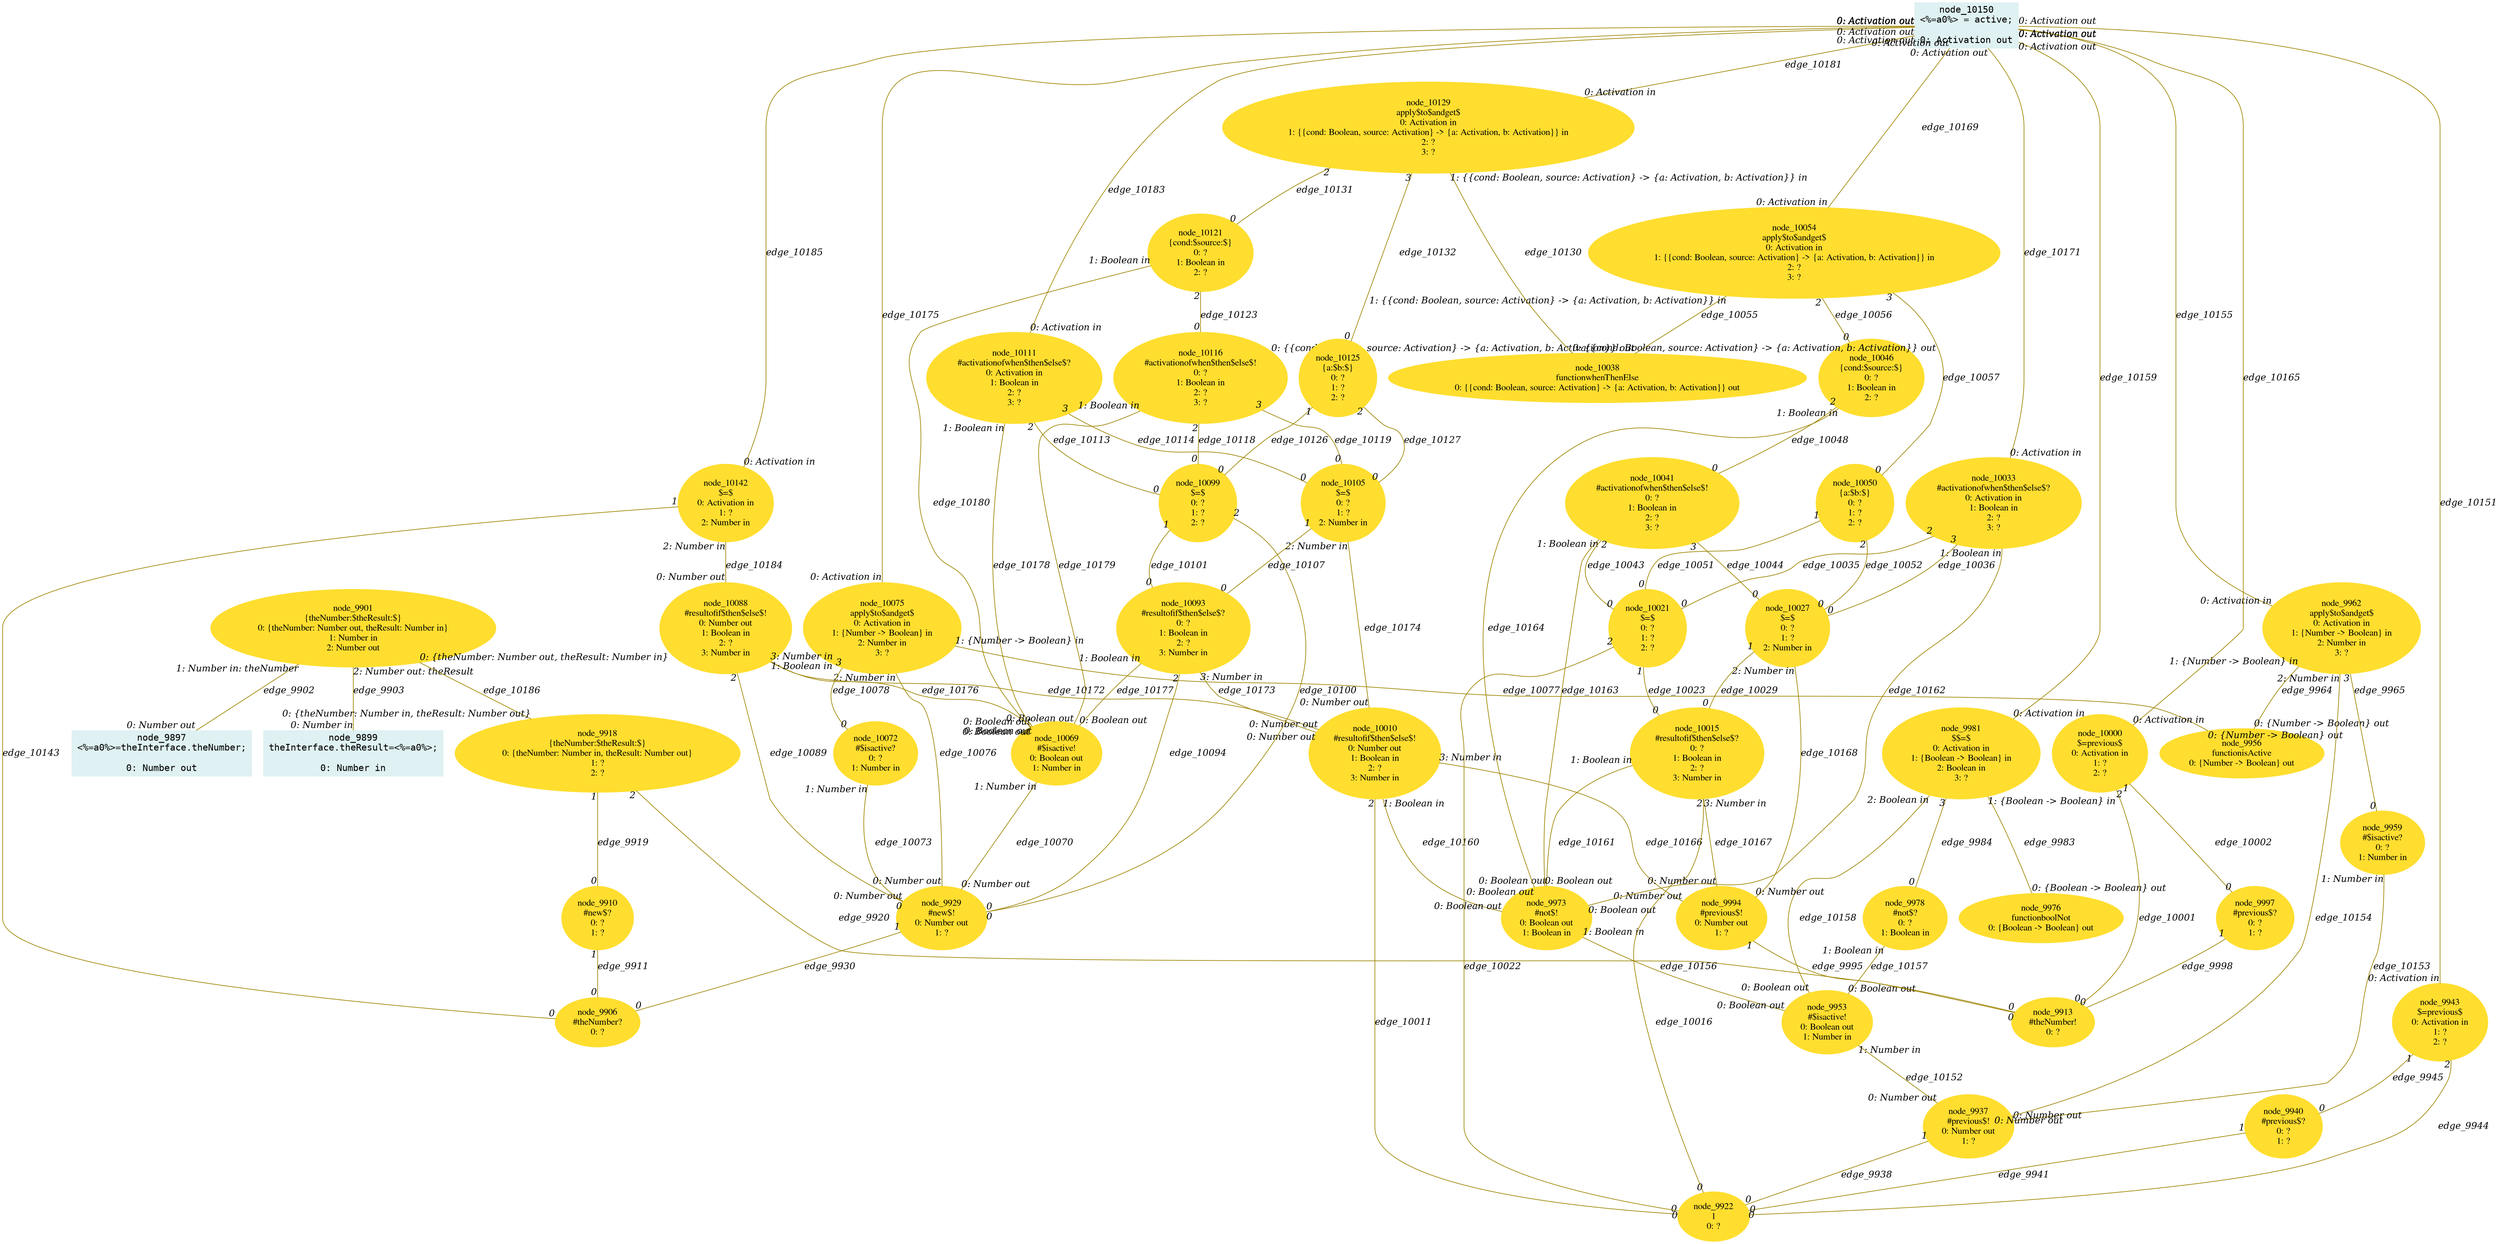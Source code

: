 digraph g{node_9897 [shape="box", style="filled", color="#dff1f2", fontname="Courier", label="node_9897
<%=a0%>=theInterface.theNumber;

0: Number out" ]
node_9899 [shape="box", style="filled", color="#dff1f2", fontname="Courier", label="node_9899
theInterface.theResult=<%=a0%>;

0: Number in" ]
node_9901 [shape="ellipse", style="filled", color="#ffde2f", fontname="Times", label="node_9901
{theNumber:$theResult:$}
0: {theNumber: Number out, theResult: Number in}
1: Number in
2: Number out" ]
node_9906 [shape="ellipse", style="filled", color="#ffde2f", fontname="Times", label="node_9906
#theNumber?
0: ?" ]
node_9910 [shape="ellipse", style="filled", color="#ffde2f", fontname="Times", label="node_9910
#new$?
0: ?
1: ?" ]
node_9913 [shape="ellipse", style="filled", color="#ffde2f", fontname="Times", label="node_9913
#theNumber!
0: ?" ]
node_9918 [shape="ellipse", style="filled", color="#ffde2f", fontname="Times", label="node_9918
{theNumber:$theResult:$}
0: {theNumber: Number in, theResult: Number out}
1: ?
2: ?" ]
node_9922 [shape="ellipse", style="filled", color="#ffde2f", fontname="Times", label="node_9922
1
0: ?" ]
node_9929 [shape="ellipse", style="filled", color="#ffde2f", fontname="Times", label="node_9929
#new$!
0: Number out
1: ?" ]
node_9937 [shape="ellipse", style="filled", color="#ffde2f", fontname="Times", label="node_9937
#previous$!
0: Number out
1: ?" ]
node_9940 [shape="ellipse", style="filled", color="#ffde2f", fontname="Times", label="node_9940
#previous$?
0: ?
1: ?" ]
node_9943 [shape="ellipse", style="filled", color="#ffde2f", fontname="Times", label="node_9943
$=previous$
0: Activation in
1: ?
2: ?" ]
node_9953 [shape="ellipse", style="filled", color="#ffde2f", fontname="Times", label="node_9953
#$isactive!
0: Boolean out
1: Number in" ]
node_9956 [shape="ellipse", style="filled", color="#ffde2f", fontname="Times", label="node_9956
functionisActive
0: {Number -> Boolean} out" ]
node_9959 [shape="ellipse", style="filled", color="#ffde2f", fontname="Times", label="node_9959
#$isactive?
0: ?
1: Number in" ]
node_9962 [shape="ellipse", style="filled", color="#ffde2f", fontname="Times", label="node_9962
apply$to$andget$
0: Activation in
1: {Number -> Boolean} in
2: Number in
3: ?" ]
node_9973 [shape="ellipse", style="filled", color="#ffde2f", fontname="Times", label="node_9973
#not$!
0: Boolean out
1: Boolean in" ]
node_9976 [shape="ellipse", style="filled", color="#ffde2f", fontname="Times", label="node_9976
functionboolNot
0: {Boolean -> Boolean} out" ]
node_9978 [shape="ellipse", style="filled", color="#ffde2f", fontname="Times", label="node_9978
#not$?
0: ?
1: Boolean in" ]
node_9981 [shape="ellipse", style="filled", color="#ffde2f", fontname="Times", label="node_9981
$$=$
0: Activation in
1: {Boolean -> Boolean} in
2: Boolean in
3: ?" ]
node_9994 [shape="ellipse", style="filled", color="#ffde2f", fontname="Times", label="node_9994
#previous$!
0: Number out
1: ?" ]
node_9997 [shape="ellipse", style="filled", color="#ffde2f", fontname="Times", label="node_9997
#previous$?
0: ?
1: ?" ]
node_10000 [shape="ellipse", style="filled", color="#ffde2f", fontname="Times", label="node_10000
$=previous$
0: Activation in
1: ?
2: ?" ]
node_10010 [shape="ellipse", style="filled", color="#ffde2f", fontname="Times", label="node_10010
#resultofif$then$else$!
0: Number out
1: Boolean in
2: ?
3: Number in" ]
node_10015 [shape="ellipse", style="filled", color="#ffde2f", fontname="Times", label="node_10015
#resultofif$then$else$?
0: ?
1: Boolean in
2: ?
3: Number in" ]
node_10021 [shape="ellipse", style="filled", color="#ffde2f", fontname="Times", label="node_10021
$=$
0: ?
1: ?
2: ?" ]
node_10027 [shape="ellipse", style="filled", color="#ffde2f", fontname="Times", label="node_10027
$=$
0: ?
1: ?
2: Number in" ]
node_10033 [shape="ellipse", style="filled", color="#ffde2f", fontname="Times", label="node_10033
#activationofwhen$then$else$?
0: Activation in
1: Boolean in
2: ?
3: ?" ]
node_10038 [shape="ellipse", style="filled", color="#ffde2f", fontname="Times", label="node_10038
functionwhenThenElse
0: {{cond: Boolean, source: Activation} -> {a: Activation, b: Activation}} out" ]
node_10041 [shape="ellipse", style="filled", color="#ffde2f", fontname="Times", label="node_10041
#activationofwhen$then$else$!
0: ?
1: Boolean in
2: ?
3: ?" ]
node_10046 [shape="ellipse", style="filled", color="#ffde2f", fontname="Times", label="node_10046
{cond:$source:$}
0: ?
1: Boolean in
2: ?" ]
node_10050 [shape="ellipse", style="filled", color="#ffde2f", fontname="Times", label="node_10050
{a:$b:$}
0: ?
1: ?
2: ?" ]
node_10054 [shape="ellipse", style="filled", color="#ffde2f", fontname="Times", label="node_10054
apply$to$andget$
0: Activation in
1: {{cond: Boolean, source: Activation} -> {a: Activation, b: Activation}} in
2: ?
3: ?" ]
node_10069 [shape="ellipse", style="filled", color="#ffde2f", fontname="Times", label="node_10069
#$isactive!
0: Boolean out
1: Number in" ]
node_10072 [shape="ellipse", style="filled", color="#ffde2f", fontname="Times", label="node_10072
#$isactive?
0: ?
1: Number in" ]
node_10075 [shape="ellipse", style="filled", color="#ffde2f", fontname="Times", label="node_10075
apply$to$andget$
0: Activation in
1: {Number -> Boolean} in
2: Number in
3: ?" ]
node_10088 [shape="ellipse", style="filled", color="#ffde2f", fontname="Times", label="node_10088
#resultofif$then$else$!
0: Number out
1: Boolean in
2: ?
3: Number in" ]
node_10093 [shape="ellipse", style="filled", color="#ffde2f", fontname="Times", label="node_10093
#resultofif$then$else$?
0: ?
1: Boolean in
2: ?
3: Number in" ]
node_10099 [shape="ellipse", style="filled", color="#ffde2f", fontname="Times", label="node_10099
$=$
0: ?
1: ?
2: ?" ]
node_10105 [shape="ellipse", style="filled", color="#ffde2f", fontname="Times", label="node_10105
$=$
0: ?
1: ?
2: Number in" ]
node_10111 [shape="ellipse", style="filled", color="#ffde2f", fontname="Times", label="node_10111
#activationofwhen$then$else$?
0: Activation in
1: Boolean in
2: ?
3: ?" ]
node_10116 [shape="ellipse", style="filled", color="#ffde2f", fontname="Times", label="node_10116
#activationofwhen$then$else$!
0: ?
1: Boolean in
2: ?
3: ?" ]
node_10121 [shape="ellipse", style="filled", color="#ffde2f", fontname="Times", label="node_10121
{cond:$source:$}
0: ?
1: Boolean in
2: ?" ]
node_10125 [shape="ellipse", style="filled", color="#ffde2f", fontname="Times", label="node_10125
{a:$b:$}
0: ?
1: ?
2: ?" ]
node_10129 [shape="ellipse", style="filled", color="#ffde2f", fontname="Times", label="node_10129
apply$to$andget$
0: Activation in
1: {{cond: Boolean, source: Activation} -> {a: Activation, b: Activation}} in
2: ?
3: ?" ]
node_10142 [shape="ellipse", style="filled", color="#ffde2f", fontname="Times", label="node_10142
$=$
0: Activation in
1: ?
2: Number in" ]
node_10150 [shape="box", style="filled", color="#dff1f2", fontname="Courier", label="node_10150
<%=a0%> = active;

0: Activation out" ]
node_9901 -> node_9897 [dir=none, arrowHead=none, fontname="Times-Italic", arrowsize=1, color="#9d8400", label="edge_9902",  headlabel="0: Number out", taillabel="1: Number in: theNumber" ]
node_9901 -> node_9899 [dir=none, arrowHead=none, fontname="Times-Italic", arrowsize=1, color="#9d8400", label="edge_9903",  headlabel="0: Number in", taillabel="2: Number out: theResult" ]
node_9910 -> node_9906 [dir=none, arrowHead=none, fontname="Times-Italic", arrowsize=1, color="#9d8400", label="edge_9911",  headlabel="0", taillabel="1" ]
node_9918 -> node_9910 [dir=none, arrowHead=none, fontname="Times-Italic", arrowsize=1, color="#9d8400", label="edge_9919",  headlabel="0", taillabel="1" ]
node_9918 -> node_9913 [dir=none, arrowHead=none, fontname="Times-Italic", arrowsize=1, color="#9d8400", label="edge_9920",  headlabel="0", taillabel="2" ]
node_9929 -> node_9906 [dir=none, arrowHead=none, fontname="Times-Italic", arrowsize=1, color="#9d8400", label="edge_9930",  headlabel="0", taillabel="1" ]
node_9937 -> node_9922 [dir=none, arrowHead=none, fontname="Times-Italic", arrowsize=1, color="#9d8400", label="edge_9938",  headlabel="0", taillabel="1" ]
node_9940 -> node_9922 [dir=none, arrowHead=none, fontname="Times-Italic", arrowsize=1, color="#9d8400", label="edge_9941",  headlabel="0", taillabel="1" ]
node_9943 -> node_9922 [dir=none, arrowHead=none, fontname="Times-Italic", arrowsize=1, color="#9d8400", label="edge_9944",  headlabel="0", taillabel="2" ]
node_9943 -> node_9940 [dir=none, arrowHead=none, fontname="Times-Italic", arrowsize=1, color="#9d8400", label="edge_9945",  headlabel="0", taillabel="1" ]
node_9962 -> node_9956 [dir=none, arrowHead=none, fontname="Times-Italic", arrowsize=1, color="#9d8400", label="edge_9964",  headlabel="0: {Number -> Boolean} out", taillabel="1: {Number -> Boolean} in" ]
node_9962 -> node_9959 [dir=none, arrowHead=none, fontname="Times-Italic", arrowsize=1, color="#9d8400", label="edge_9965",  headlabel="0", taillabel="3" ]
node_9981 -> node_9976 [dir=none, arrowHead=none, fontname="Times-Italic", arrowsize=1, color="#9d8400", label="edge_9983",  headlabel="0: {Boolean -> Boolean} out", taillabel="1: {Boolean -> Boolean} in" ]
node_9981 -> node_9978 [dir=none, arrowHead=none, fontname="Times-Italic", arrowsize=1, color="#9d8400", label="edge_9984",  headlabel="0", taillabel="3" ]
node_9994 -> node_9913 [dir=none, arrowHead=none, fontname="Times-Italic", arrowsize=1, color="#9d8400", label="edge_9995",  headlabel="0", taillabel="1" ]
node_9997 -> node_9913 [dir=none, arrowHead=none, fontname="Times-Italic", arrowsize=1, color="#9d8400", label="edge_9998",  headlabel="0", taillabel="1" ]
node_10000 -> node_9913 [dir=none, arrowHead=none, fontname="Times-Italic", arrowsize=1, color="#9d8400", label="edge_10001",  headlabel="0", taillabel="2" ]
node_10000 -> node_9997 [dir=none, arrowHead=none, fontname="Times-Italic", arrowsize=1, color="#9d8400", label="edge_10002",  headlabel="0", taillabel="1" ]
node_10010 -> node_9922 [dir=none, arrowHead=none, fontname="Times-Italic", arrowsize=1, color="#9d8400", label="edge_10011",  headlabel="0", taillabel="2" ]
node_10015 -> node_9922 [dir=none, arrowHead=none, fontname="Times-Italic", arrowsize=1, color="#9d8400", label="edge_10016",  headlabel="0", taillabel="2" ]
node_10021 -> node_9922 [dir=none, arrowHead=none, fontname="Times-Italic", arrowsize=1, color="#9d8400", label="edge_10022",  headlabel="0", taillabel="2" ]
node_10021 -> node_10015 [dir=none, arrowHead=none, fontname="Times-Italic", arrowsize=1, color="#9d8400", label="edge_10023",  headlabel="0", taillabel="1" ]
node_10027 -> node_10015 [dir=none, arrowHead=none, fontname="Times-Italic", arrowsize=1, color="#9d8400", label="edge_10029",  headlabel="0", taillabel="1" ]
node_10033 -> node_10021 [dir=none, arrowHead=none, fontname="Times-Italic", arrowsize=1, color="#9d8400", label="edge_10035",  headlabel="0", taillabel="2" ]
node_10033 -> node_10027 [dir=none, arrowHead=none, fontname="Times-Italic", arrowsize=1, color="#9d8400", label="edge_10036",  headlabel="0", taillabel="3" ]
node_10041 -> node_10021 [dir=none, arrowHead=none, fontname="Times-Italic", arrowsize=1, color="#9d8400", label="edge_10043",  headlabel="0", taillabel="2" ]
node_10041 -> node_10027 [dir=none, arrowHead=none, fontname="Times-Italic", arrowsize=1, color="#9d8400", label="edge_10044",  headlabel="0", taillabel="3" ]
node_10046 -> node_10041 [dir=none, arrowHead=none, fontname="Times-Italic", arrowsize=1, color="#9d8400", label="edge_10048",  headlabel="0", taillabel="2" ]
node_10050 -> node_10021 [dir=none, arrowHead=none, fontname="Times-Italic", arrowsize=1, color="#9d8400", label="edge_10051",  headlabel="0", taillabel="1" ]
node_10050 -> node_10027 [dir=none, arrowHead=none, fontname="Times-Italic", arrowsize=1, color="#9d8400", label="edge_10052",  headlabel="0", taillabel="2" ]
node_10054 -> node_10038 [dir=none, arrowHead=none, fontname="Times-Italic", arrowsize=1, color="#9d8400", label="edge_10055",  headlabel="0: {{cond: Boolean, source: Activation} -> {a: Activation, b: Activation}} out", taillabel="1: {{cond: Boolean, source: Activation} -> {a: Activation, b: Activation}} in" ]
node_10054 -> node_10046 [dir=none, arrowHead=none, fontname="Times-Italic", arrowsize=1, color="#9d8400", label="edge_10056",  headlabel="0", taillabel="2" ]
node_10054 -> node_10050 [dir=none, arrowHead=none, fontname="Times-Italic", arrowsize=1, color="#9d8400", label="edge_10057",  headlabel="0", taillabel="3" ]
node_10069 -> node_9929 [dir=none, arrowHead=none, fontname="Times-Italic", arrowsize=1, color="#9d8400", label="edge_10070",  headlabel="0: Number out", taillabel="1: Number in" ]
node_10072 -> node_9929 [dir=none, arrowHead=none, fontname="Times-Italic", arrowsize=1, color="#9d8400", label="edge_10073",  headlabel="0: Number out", taillabel="1: Number in" ]
node_10075 -> node_9929 [dir=none, arrowHead=none, fontname="Times-Italic", arrowsize=1, color="#9d8400", label="edge_10076",  headlabel="0: Number out", taillabel="2: Number in" ]
node_10075 -> node_9956 [dir=none, arrowHead=none, fontname="Times-Italic", arrowsize=1, color="#9d8400", label="edge_10077",  headlabel="0: {Number -> Boolean} out", taillabel="1: {Number -> Boolean} in" ]
node_10075 -> node_10072 [dir=none, arrowHead=none, fontname="Times-Italic", arrowsize=1, color="#9d8400", label="edge_10078",  headlabel="0", taillabel="3" ]
node_10088 -> node_9929 [dir=none, arrowHead=none, fontname="Times-Italic", arrowsize=1, color="#9d8400", label="edge_10089",  headlabel="0", taillabel="2" ]
node_10093 -> node_9929 [dir=none, arrowHead=none, fontname="Times-Italic", arrowsize=1, color="#9d8400", label="edge_10094",  headlabel="0", taillabel="2" ]
node_10099 -> node_9929 [dir=none, arrowHead=none, fontname="Times-Italic", arrowsize=1, color="#9d8400", label="edge_10100",  headlabel="0", taillabel="2" ]
node_10099 -> node_10093 [dir=none, arrowHead=none, fontname="Times-Italic", arrowsize=1, color="#9d8400", label="edge_10101",  headlabel="0", taillabel="1" ]
node_10105 -> node_10093 [dir=none, arrowHead=none, fontname="Times-Italic", arrowsize=1, color="#9d8400", label="edge_10107",  headlabel="0", taillabel="1" ]
node_10111 -> node_10099 [dir=none, arrowHead=none, fontname="Times-Italic", arrowsize=1, color="#9d8400", label="edge_10113",  headlabel="0", taillabel="2" ]
node_10111 -> node_10105 [dir=none, arrowHead=none, fontname="Times-Italic", arrowsize=1, color="#9d8400", label="edge_10114",  headlabel="0", taillabel="3" ]
node_10116 -> node_10099 [dir=none, arrowHead=none, fontname="Times-Italic", arrowsize=1, color="#9d8400", label="edge_10118",  headlabel="0", taillabel="2" ]
node_10116 -> node_10105 [dir=none, arrowHead=none, fontname="Times-Italic", arrowsize=1, color="#9d8400", label="edge_10119",  headlabel="0", taillabel="3" ]
node_10121 -> node_10116 [dir=none, arrowHead=none, fontname="Times-Italic", arrowsize=1, color="#9d8400", label="edge_10123",  headlabel="0", taillabel="2" ]
node_10125 -> node_10099 [dir=none, arrowHead=none, fontname="Times-Italic", arrowsize=1, color="#9d8400", label="edge_10126",  headlabel="0", taillabel="1" ]
node_10125 -> node_10105 [dir=none, arrowHead=none, fontname="Times-Italic", arrowsize=1, color="#9d8400", label="edge_10127",  headlabel="0", taillabel="2" ]
node_10129 -> node_10038 [dir=none, arrowHead=none, fontname="Times-Italic", arrowsize=1, color="#9d8400", label="edge_10130",  headlabel="0: {{cond: Boolean, source: Activation} -> {a: Activation, b: Activation}} out", taillabel="1: {{cond: Boolean, source: Activation} -> {a: Activation, b: Activation}} in" ]
node_10129 -> node_10121 [dir=none, arrowHead=none, fontname="Times-Italic", arrowsize=1, color="#9d8400", label="edge_10131",  headlabel="0", taillabel="2" ]
node_10129 -> node_10125 [dir=none, arrowHead=none, fontname="Times-Italic", arrowsize=1, color="#9d8400", label="edge_10132",  headlabel="0", taillabel="3" ]
node_10142 -> node_9906 [dir=none, arrowHead=none, fontname="Times-Italic", arrowsize=1, color="#9d8400", label="edge_10143",  headlabel="0", taillabel="1" ]
node_10150 -> node_9943 [dir=none, arrowHead=none, fontname="Times-Italic", arrowsize=1, color="#9d8400", label="edge_10151",  headlabel="0: Activation in", taillabel="0: Activation out" ]
node_9953 -> node_9937 [dir=none, arrowHead=none, fontname="Times-Italic", arrowsize=1, color="#9d8400", label="edge_10152",  headlabel="0: Number out", taillabel="1: Number in" ]
node_9959 -> node_9937 [dir=none, arrowHead=none, fontname="Times-Italic", arrowsize=1, color="#9d8400", label="edge_10153",  headlabel="0: Number out", taillabel="1: Number in" ]
node_9962 -> node_9937 [dir=none, arrowHead=none, fontname="Times-Italic", arrowsize=1, color="#9d8400", label="edge_10154",  headlabel="0: Number out", taillabel="2: Number in" ]
node_10150 -> node_9962 [dir=none, arrowHead=none, fontname="Times-Italic", arrowsize=1, color="#9d8400", label="edge_10155",  headlabel="0: Activation in", taillabel="0: Activation out" ]
node_9973 -> node_9953 [dir=none, arrowHead=none, fontname="Times-Italic", arrowsize=1, color="#9d8400", label="edge_10156",  headlabel="0: Boolean out", taillabel="1: Boolean in" ]
node_9978 -> node_9953 [dir=none, arrowHead=none, fontname="Times-Italic", arrowsize=1, color="#9d8400", label="edge_10157",  headlabel="0: Boolean out", taillabel="1: Boolean in" ]
node_9981 -> node_9953 [dir=none, arrowHead=none, fontname="Times-Italic", arrowsize=1, color="#9d8400", label="edge_10158",  headlabel="0: Boolean out", taillabel="2: Boolean in" ]
node_10150 -> node_9981 [dir=none, arrowHead=none, fontname="Times-Italic", arrowsize=1, color="#9d8400", label="edge_10159",  headlabel="0: Activation in", taillabel="0: Activation out" ]
node_10010 -> node_9973 [dir=none, arrowHead=none, fontname="Times-Italic", arrowsize=1, color="#9d8400", label="edge_10160",  headlabel="0: Boolean out", taillabel="1: Boolean in" ]
node_10015 -> node_9973 [dir=none, arrowHead=none, fontname="Times-Italic", arrowsize=1, color="#9d8400", label="edge_10161",  headlabel="0: Boolean out", taillabel="1: Boolean in" ]
node_10033 -> node_9973 [dir=none, arrowHead=none, fontname="Times-Italic", arrowsize=1, color="#9d8400", label="edge_10162",  headlabel="0: Boolean out", taillabel="1: Boolean in" ]
node_10041 -> node_9973 [dir=none, arrowHead=none, fontname="Times-Italic", arrowsize=1, color="#9d8400", label="edge_10163",  headlabel="0: Boolean out", taillabel="1: Boolean in" ]
node_10046 -> node_9973 [dir=none, arrowHead=none, fontname="Times-Italic", arrowsize=1, color="#9d8400", label="edge_10164",  headlabel="0: Boolean out", taillabel="1: Boolean in" ]
node_10150 -> node_10000 [dir=none, arrowHead=none, fontname="Times-Italic", arrowsize=1, color="#9d8400", label="edge_10165",  headlabel="0: Activation in", taillabel="0: Activation out" ]
node_10010 -> node_9994 [dir=none, arrowHead=none, fontname="Times-Italic", arrowsize=1, color="#9d8400", label="edge_10166",  headlabel="0: Number out", taillabel="3: Number in" ]
node_10015 -> node_9994 [dir=none, arrowHead=none, fontname="Times-Italic", arrowsize=1, color="#9d8400", label="edge_10167",  headlabel="0: Number out", taillabel="3: Number in" ]
node_10027 -> node_9994 [dir=none, arrowHead=none, fontname="Times-Italic", arrowsize=1, color="#9d8400", label="edge_10168",  headlabel="0: Number out", taillabel="2: Number in" ]
node_10150 -> node_10054 [dir=none, arrowHead=none, fontname="Times-Italic", arrowsize=1, color="#9d8400", label="edge_10169",  headlabel="0: Activation in", taillabel="0: Activation out" ]
node_10150 -> node_10033 [dir=none, arrowHead=none, fontname="Times-Italic", arrowsize=1, color="#9d8400", label="edge_10171",  headlabel="0: Activation in", taillabel="0: Activation out" ]
node_10088 -> node_10010 [dir=none, arrowHead=none, fontname="Times-Italic", arrowsize=1, color="#9d8400", label="edge_10172",  headlabel="0: Number out", taillabel="3: Number in" ]
node_10093 -> node_10010 [dir=none, arrowHead=none, fontname="Times-Italic", arrowsize=1, color="#9d8400", label="edge_10173",  headlabel="0: Number out", taillabel="3: Number in" ]
node_10105 -> node_10010 [dir=none, arrowHead=none, fontname="Times-Italic", arrowsize=1, color="#9d8400", label="edge_10174",  headlabel="0: Number out", taillabel="2: Number in" ]
node_10150 -> node_10075 [dir=none, arrowHead=none, fontname="Times-Italic", arrowsize=1, color="#9d8400", label="edge_10175",  headlabel="0: Activation in", taillabel="0: Activation out" ]
node_10088 -> node_10069 [dir=none, arrowHead=none, fontname="Times-Italic", arrowsize=1, color="#9d8400", label="edge_10176",  headlabel="0: Boolean out", taillabel="1: Boolean in" ]
node_10093 -> node_10069 [dir=none, arrowHead=none, fontname="Times-Italic", arrowsize=1, color="#9d8400", label="edge_10177",  headlabel="0: Boolean out", taillabel="1: Boolean in" ]
node_10111 -> node_10069 [dir=none, arrowHead=none, fontname="Times-Italic", arrowsize=1, color="#9d8400", label="edge_10178",  headlabel="0: Boolean out", taillabel="1: Boolean in" ]
node_10116 -> node_10069 [dir=none, arrowHead=none, fontname="Times-Italic", arrowsize=1, color="#9d8400", label="edge_10179",  headlabel="0: Boolean out", taillabel="1: Boolean in" ]
node_10121 -> node_10069 [dir=none, arrowHead=none, fontname="Times-Italic", arrowsize=1, color="#9d8400", label="edge_10180",  headlabel="0: Boolean out", taillabel="1: Boolean in" ]
node_10150 -> node_10129 [dir=none, arrowHead=none, fontname="Times-Italic", arrowsize=1, color="#9d8400", label="edge_10181",  headlabel="0: Activation in", taillabel="0: Activation out" ]
node_10150 -> node_10111 [dir=none, arrowHead=none, fontname="Times-Italic", arrowsize=1, color="#9d8400", label="edge_10183",  headlabel="0: Activation in", taillabel="0: Activation out" ]
node_10142 -> node_10088 [dir=none, arrowHead=none, fontname="Times-Italic", arrowsize=1, color="#9d8400", label="edge_10184",  headlabel="0: Number out", taillabel="2: Number in" ]
node_10150 -> node_10142 [dir=none, arrowHead=none, fontname="Times-Italic", arrowsize=1, color="#9d8400", label="edge_10185",  headlabel="0: Activation in", taillabel="0: Activation out" ]
node_9901 -> node_9918 [dir=none, arrowHead=none, fontname="Times-Italic", arrowsize=1, color="#9d8400", label="edge_10186",  headlabel="0: {theNumber: Number in, theResult: Number out}", taillabel="0: {theNumber: Number out, theResult: Number in}" ]
}